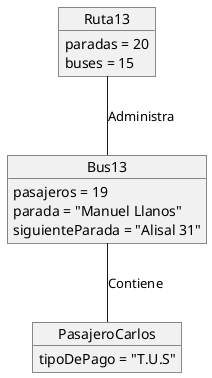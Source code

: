 @startuml diagramaDeObjetos

object Ruta13 {
    paradas = 20
    buses = 15
}

object Bus13 {
    pasajeros = 19
    parada = "Manuel Llanos"
    siguienteParada = "Alisal 31"
}


object PasajeroCarlos {
    tipoDePago = "T.U.S"
}

Ruta13 -- Bus13 : Administra
Bus13 -- PasajeroCarlos : Contiene

@enduml